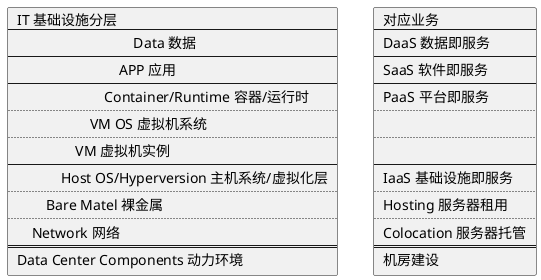 'Everything that starts with a simple quote 'is a comment. You can also put comments on several lines using/'to start and '/to end.

'Start of UML diagram
' https://plantuml.com/deployment-diagram
@startuml InfraLayers
card infra [
IT 基础设施分层
----
                                Data 数据
----
                            APP 应用
----
                        Container/Runtime 容器/运行时
....
                    VM OS 虚拟机系统
....
                VM 虚拟机实例
----
            Host OS/Hyperversion 主机系统/虚拟化层
....
        Bare Matel 裸金属
....
    Network 网络
====
Data Center Components 动力环境 
]
card business [
对应业务
----
DaaS 数据即服务
----
SaaS 软件即服务
----
PaaS 平台即服务
....

....

----
IaaS 基础设施即服务
....
Hosting 服务器租用
....
Colocation 服务器托管
====
机房建设
]
@enduml
' End of UML diagram